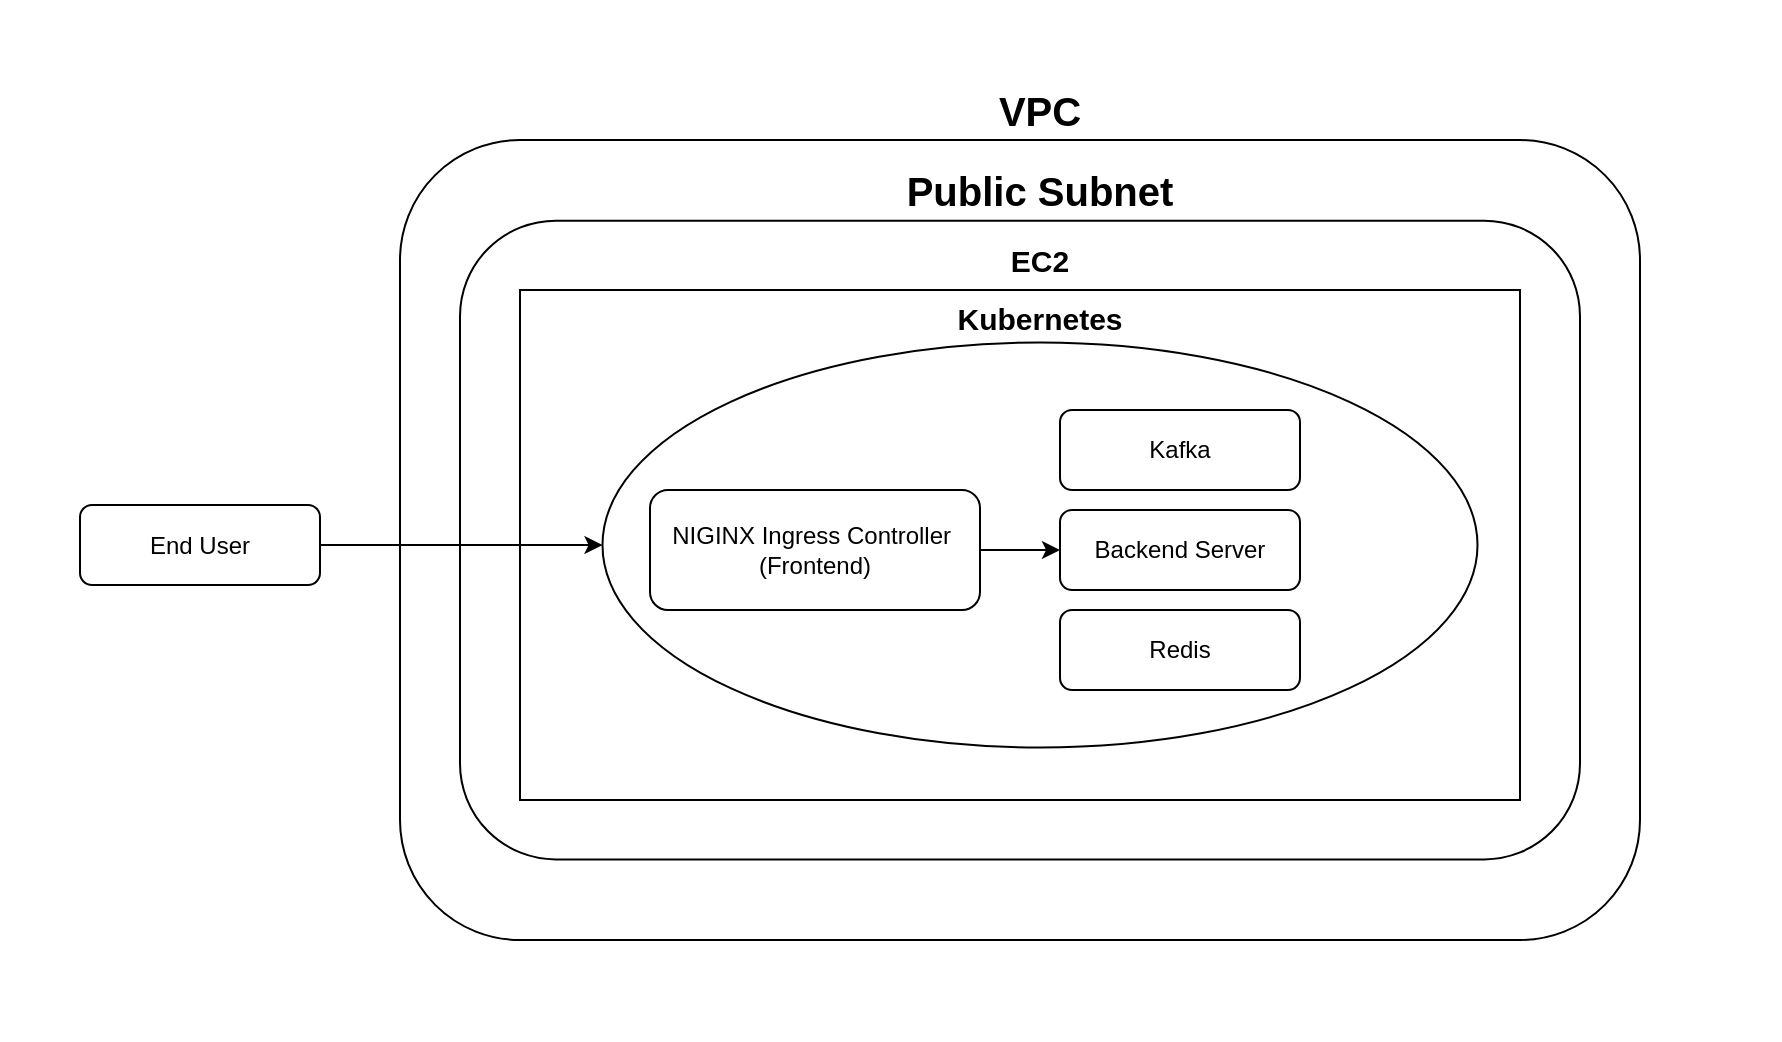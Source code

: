 <mxfile version="24.7.17">
  <diagram id="C5RBs43oDa-KdzZeNtuy" name="Page-1">
    <mxGraphModel dx="989" dy="577" grid="1" gridSize="10" guides="1" tooltips="1" connect="1" arrows="1" fold="1" page="1" pageScale="1" pageWidth="827" pageHeight="1169" math="0" shadow="0">
      <root>
        <mxCell id="WIyWlLk6GJQsqaUBKTNV-0" />
        <mxCell id="WIyWlLk6GJQsqaUBKTNV-1" parent="WIyWlLk6GJQsqaUBKTNV-0" />
        <mxCell id="zVx_qTq-GLq5Az-EMkBJ-0" value="" style="rounded=0;whiteSpace=wrap;html=1;strokeColor=none;movable=1;resizable=1;rotatable=1;deletable=1;editable=1;locked=0;connectable=1;" vertex="1" parent="WIyWlLk6GJQsqaUBKTNV-1">
          <mxGeometry x="10" width="890" height="520" as="geometry" />
        </mxCell>
        <mxCell id="WIyWlLk6GJQsqaUBKTNV-3" value="End User" style="rounded=1;whiteSpace=wrap;html=1;fontSize=12;glass=0;strokeWidth=1;shadow=0;" parent="WIyWlLk6GJQsqaUBKTNV-1" vertex="1">
          <mxGeometry x="50" y="252.5" width="120" height="40" as="geometry" />
        </mxCell>
        <mxCell id="zVx_qTq-GLq5Az-EMkBJ-1" value="NGINX (Frontend)" style="rounded=1;whiteSpace=wrap;html=1;fontSize=12;glass=0;strokeWidth=1;shadow=0;" vertex="1" parent="WIyWlLk6GJQsqaUBKTNV-1">
          <mxGeometry x="330" y="260" width="120" height="40" as="geometry" />
        </mxCell>
        <mxCell id="zVx_qTq-GLq5Az-EMkBJ-7" value="" style="rounded=1;whiteSpace=wrap;html=1;movable=0;resizable=0;rotatable=0;deletable=0;editable=0;locked=1;connectable=0;" vertex="1" parent="WIyWlLk6GJQsqaUBKTNV-1">
          <mxGeometry x="210" y="70" width="620" height="400" as="geometry" />
        </mxCell>
        <mxCell id="zVx_qTq-GLq5Az-EMkBJ-8" value="" style="rounded=1;whiteSpace=wrap;html=1;movable=0;resizable=0;rotatable=0;deletable=0;editable=0;locked=1;connectable=0;" vertex="1" parent="WIyWlLk6GJQsqaUBKTNV-1">
          <mxGeometry x="240" y="110.32" width="560" height="319.37" as="geometry" />
        </mxCell>
        <mxCell id="zVx_qTq-GLq5Az-EMkBJ-16" value="" style="rounded=0;whiteSpace=wrap;html=1;movable=0;resizable=0;rotatable=0;deletable=0;editable=0;locked=1;connectable=0;" vertex="1" parent="WIyWlLk6GJQsqaUBKTNV-1">
          <mxGeometry x="270" y="145" width="500" height="255" as="geometry" />
        </mxCell>
        <mxCell id="zVx_qTq-GLq5Az-EMkBJ-11" value="" style="ellipse;whiteSpace=wrap;html=1;" vertex="1" parent="WIyWlLk6GJQsqaUBKTNV-1">
          <mxGeometry x="311.25" y="171.25" width="437.5" height="202.5" as="geometry" />
        </mxCell>
        <mxCell id="zVx_qTq-GLq5Az-EMkBJ-3" value="Backend Server" style="rounded=1;whiteSpace=wrap;html=1;fontSize=12;glass=0;strokeWidth=1;shadow=0;" vertex="1" parent="WIyWlLk6GJQsqaUBKTNV-1">
          <mxGeometry x="540" y="255" width="120" height="40" as="geometry" />
        </mxCell>
        <mxCell id="zVx_qTq-GLq5Az-EMkBJ-4" value="Redis" style="rounded=1;whiteSpace=wrap;html=1;fontSize=12;glass=0;strokeWidth=1;shadow=0;" vertex="1" parent="WIyWlLk6GJQsqaUBKTNV-1">
          <mxGeometry x="540" y="305" width="120" height="40" as="geometry" />
        </mxCell>
        <mxCell id="zVx_qTq-GLq5Az-EMkBJ-5" value="Kafka" style="rounded=1;whiteSpace=wrap;html=1;fontSize=12;glass=0;strokeWidth=1;shadow=0;" vertex="1" parent="WIyWlLk6GJQsqaUBKTNV-1">
          <mxGeometry x="540" y="205" width="120" height="40" as="geometry" />
        </mxCell>
        <mxCell id="zVx_qTq-GLq5Az-EMkBJ-9" value="&lt;b&gt;&lt;font style=&quot;font-size: 20px;&quot;&gt;VPC&lt;/font&gt;&lt;/b&gt;" style="text;html=1;align=center;verticalAlign=middle;whiteSpace=wrap;rounded=0;" vertex="1" parent="WIyWlLk6GJQsqaUBKTNV-1">
          <mxGeometry x="500" y="40" width="60" height="30" as="geometry" />
        </mxCell>
        <mxCell id="zVx_qTq-GLq5Az-EMkBJ-10" value="&lt;span style=&quot;font-size: 20px;&quot;&gt;&lt;b&gt;Public Subnet&lt;/b&gt;&lt;/span&gt;" style="text;html=1;align=center;verticalAlign=middle;whiteSpace=wrap;rounded=0;" vertex="1" parent="WIyWlLk6GJQsqaUBKTNV-1">
          <mxGeometry x="450" y="80.32" width="160" height="30" as="geometry" />
        </mxCell>
        <mxCell id="zVx_qTq-GLq5Az-EMkBJ-12" value="&lt;b&gt;&lt;font style=&quot;font-size: 15px;&quot;&gt;Kubernetes&lt;/font&gt;&lt;/b&gt;" style="text;html=1;align=center;verticalAlign=middle;whiteSpace=wrap;rounded=0;" vertex="1" parent="WIyWlLk6GJQsqaUBKTNV-1">
          <mxGeometry x="475" y="146.25" width="110" height="25" as="geometry" />
        </mxCell>
        <mxCell id="zVx_qTq-GLq5Az-EMkBJ-20" style="edgeStyle=orthogonalEdgeStyle;rounded=0;orthogonalLoop=1;jettySize=auto;html=1;exitX=1;exitY=0.5;exitDx=0;exitDy=0;entryX=0;entryY=0.5;entryDx=0;entryDy=0;" edge="1" parent="WIyWlLk6GJQsqaUBKTNV-1" source="zVx_qTq-GLq5Az-EMkBJ-14" target="zVx_qTq-GLq5Az-EMkBJ-3">
          <mxGeometry relative="1" as="geometry" />
        </mxCell>
        <mxCell id="zVx_qTq-GLq5Az-EMkBJ-14" value="NIGINX Ingress Controller&amp;nbsp;&lt;div&gt;(Frontend)&lt;/div&gt;" style="rounded=1;whiteSpace=wrap;html=1;fontSize=12;glass=0;strokeWidth=1;shadow=0;" vertex="1" parent="WIyWlLk6GJQsqaUBKTNV-1">
          <mxGeometry x="335" y="245" width="165" height="60" as="geometry" />
        </mxCell>
        <mxCell id="zVx_qTq-GLq5Az-EMkBJ-17" value="&lt;b&gt;&lt;font style=&quot;font-size: 15px;&quot;&gt;EC2&lt;/font&gt;&lt;/b&gt;" style="text;html=1;align=center;verticalAlign=middle;whiteSpace=wrap;rounded=0;" vertex="1" parent="WIyWlLk6GJQsqaUBKTNV-1">
          <mxGeometry x="500" y="115" width="60" height="30" as="geometry" />
        </mxCell>
        <mxCell id="zVx_qTq-GLq5Az-EMkBJ-19" style="edgeStyle=orthogonalEdgeStyle;rounded=0;orthogonalLoop=1;jettySize=auto;html=1;exitX=1;exitY=0.5;exitDx=0;exitDy=0;entryX=0;entryY=0.5;entryDx=0;entryDy=0;" edge="1" parent="WIyWlLk6GJQsqaUBKTNV-1" source="WIyWlLk6GJQsqaUBKTNV-3" target="zVx_qTq-GLq5Az-EMkBJ-11">
          <mxGeometry relative="1" as="geometry" />
        </mxCell>
      </root>
    </mxGraphModel>
  </diagram>
</mxfile>
